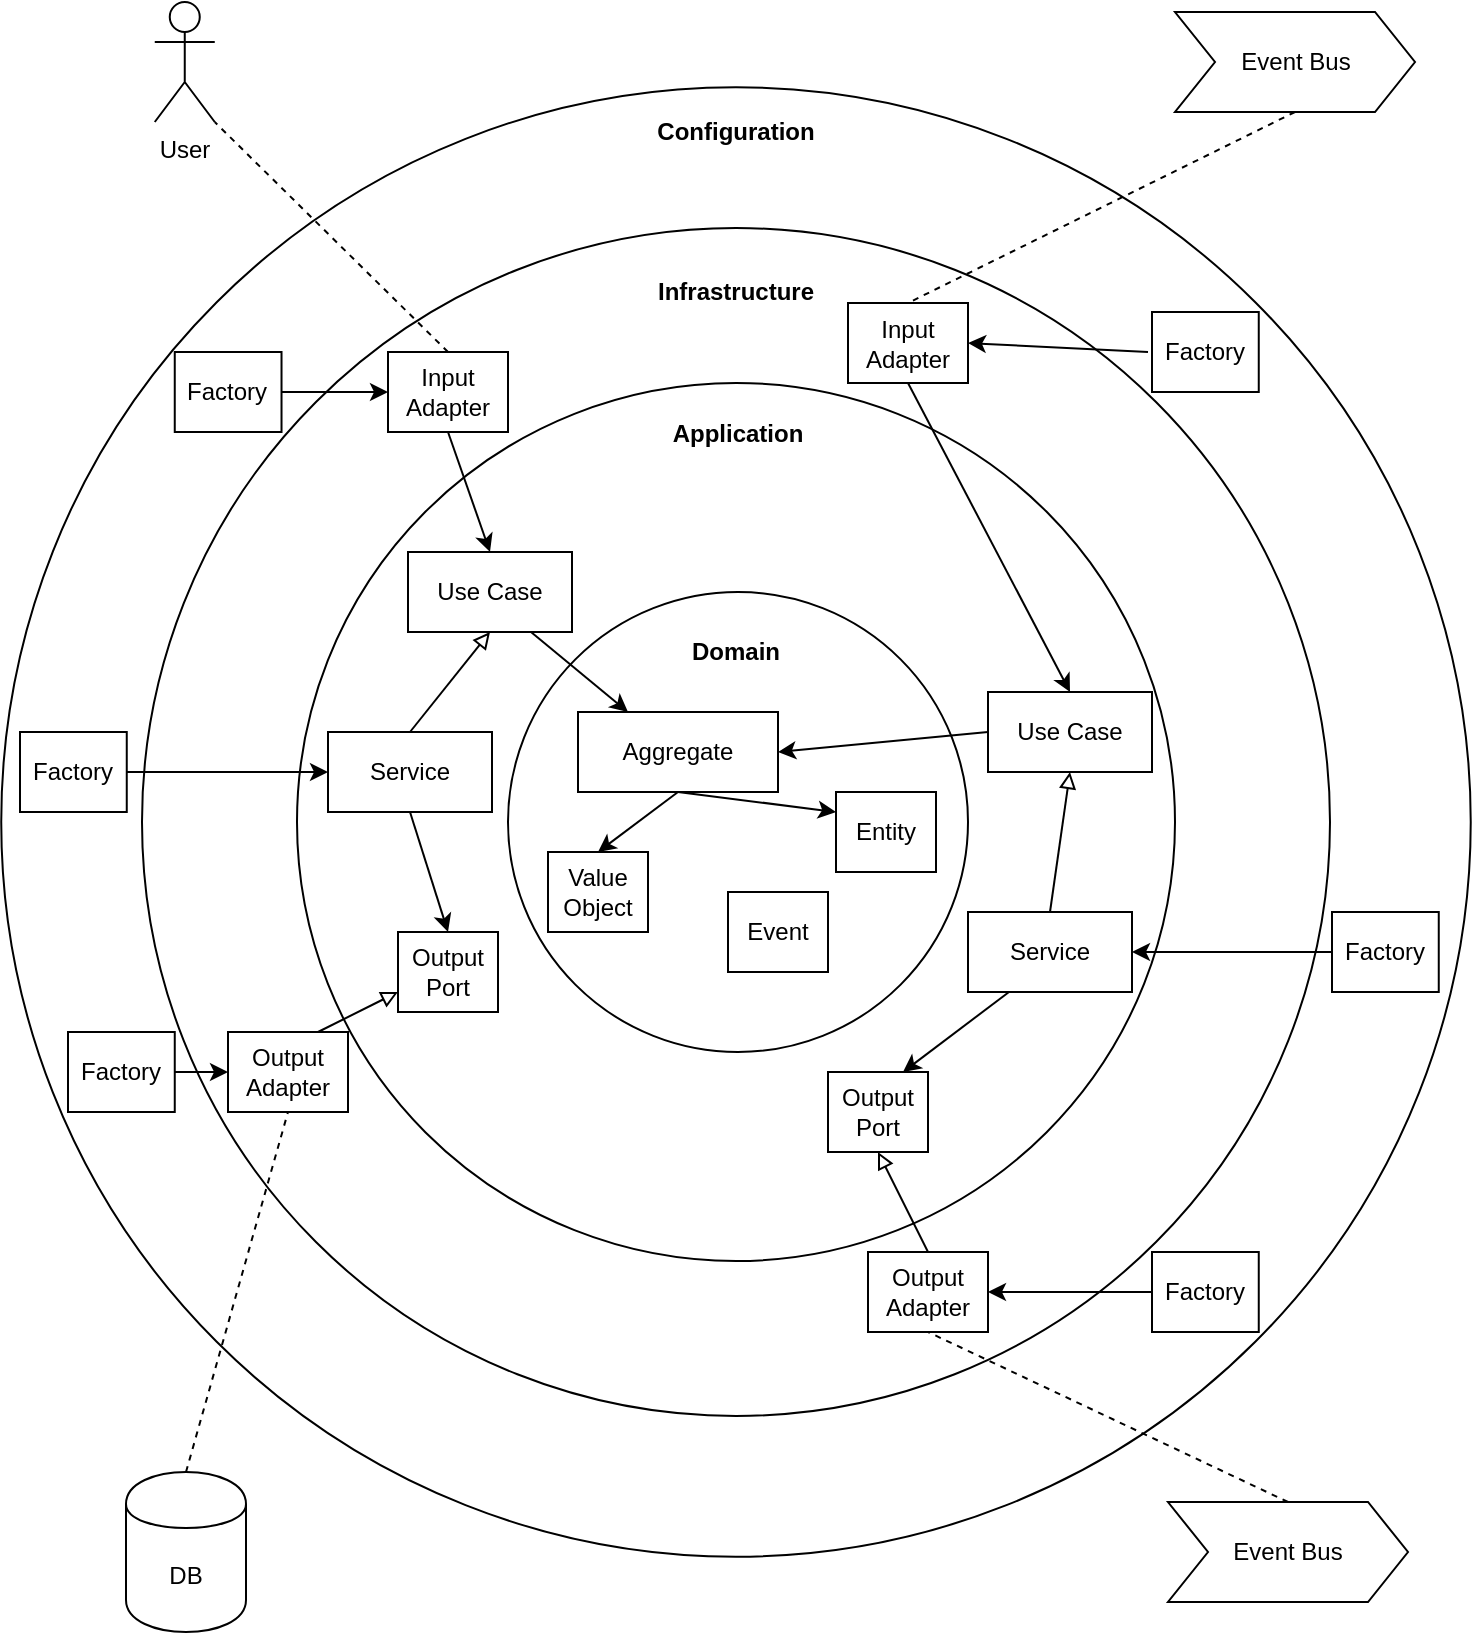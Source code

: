 <mxfile version="22.1.0" type="device">
  <diagram id="GKBVt0j3ZdG8Spquz9p2" name="Page-1">
    <mxGraphModel dx="3781" dy="1128" grid="1" gridSize="10" guides="1" tooltips="1" connect="1" arrows="1" fold="1" page="1" pageScale="1" pageWidth="827" pageHeight="1169" math="0" shadow="0">
      <root>
        <mxCell id="0" />
        <mxCell id="1" parent="0" />
        <mxCell id="ryqydzahQzQQ_LTTmNsc-23" value="" style="ellipse;whiteSpace=wrap;html=1;aspect=fixed;" parent="1" vertex="1">
          <mxGeometry x="-3.38" y="77.62" width="734.75" height="734.75" as="geometry" />
        </mxCell>
        <mxCell id="ryqydzahQzQQ_LTTmNsc-22" value="" style="ellipse;whiteSpace=wrap;html=1;aspect=fixed;" parent="1" vertex="1">
          <mxGeometry x="67" y="148" width="594" height="594" as="geometry" />
        </mxCell>
        <mxCell id="ryqydzahQzQQ_LTTmNsc-9" value="" style="ellipse;whiteSpace=wrap;html=1;aspect=fixed;" parent="1" vertex="1">
          <mxGeometry x="144.5" y="225.5" width="439" height="439" as="geometry" />
        </mxCell>
        <mxCell id="ryqydzahQzQQ_LTTmNsc-1" value="" style="ellipse;whiteSpace=wrap;html=1;aspect=fixed;" parent="1" vertex="1">
          <mxGeometry x="250" y="330" width="230" height="230" as="geometry" />
        </mxCell>
        <mxCell id="ryqydzahQzQQ_LTTmNsc-2" value="Aggregate" style="rounded=0;whiteSpace=wrap;html=1;" parent="1" vertex="1">
          <mxGeometry x="285" y="390" width="100" height="40" as="geometry" />
        </mxCell>
        <mxCell id="ryqydzahQzQQ_LTTmNsc-5" value="Entity" style="rounded=0;whiteSpace=wrap;html=1;" parent="1" vertex="1">
          <mxGeometry x="414" y="430" width="50" height="40" as="geometry" />
        </mxCell>
        <mxCell id="ryqydzahQzQQ_LTTmNsc-6" value="Value &lt;br&gt;Object" style="rounded=0;whiteSpace=wrap;html=1;" parent="1" vertex="1">
          <mxGeometry x="270" y="460" width="50" height="40" as="geometry" />
        </mxCell>
        <mxCell id="ryqydzahQzQQ_LTTmNsc-7" value="" style="endArrow=classic;html=1;exitX=0.5;exitY=1;exitDx=0;exitDy=0;entryX=0.5;entryY=0;entryDx=0;entryDy=0;" parent="1" source="ryqydzahQzQQ_LTTmNsc-2" target="ryqydzahQzQQ_LTTmNsc-6" edge="1">
          <mxGeometry width="50" height="50" relative="1" as="geometry">
            <mxPoint x="390" y="420" as="sourcePoint" />
            <mxPoint x="440" y="370" as="targetPoint" />
          </mxGeometry>
        </mxCell>
        <mxCell id="ryqydzahQzQQ_LTTmNsc-8" value="" style="endArrow=classic;html=1;exitX=0.5;exitY=1;exitDx=0;exitDy=0;entryX=0;entryY=0.25;entryDx=0;entryDy=0;" parent="1" source="ryqydzahQzQQ_LTTmNsc-2" target="ryqydzahQzQQ_LTTmNsc-5" edge="1">
          <mxGeometry width="50" height="50" relative="1" as="geometry">
            <mxPoint x="390" y="420" as="sourcePoint" />
            <mxPoint x="440" y="370" as="targetPoint" />
          </mxGeometry>
        </mxCell>
        <mxCell id="ryqydzahQzQQ_LTTmNsc-10" value="&lt;b&gt;Domain&lt;/b&gt;" style="text;html=1;strokeColor=none;fillColor=none;align=center;verticalAlign=middle;whiteSpace=wrap;rounded=0;" parent="1" vertex="1">
          <mxGeometry x="344" y="350" width="40" height="20" as="geometry" />
        </mxCell>
        <mxCell id="ryqydzahQzQQ_LTTmNsc-11" value="&lt;b&gt;Application&lt;/b&gt;" style="text;html=1;strokeColor=none;fillColor=none;align=center;verticalAlign=middle;whiteSpace=wrap;rounded=0;" parent="1" vertex="1">
          <mxGeometry x="345" y="240.5" width="40" height="20" as="geometry" />
        </mxCell>
        <mxCell id="ryqydzahQzQQ_LTTmNsc-12" value="&lt;b&gt;Infrastructure&lt;br&gt;&lt;/b&gt;" style="text;html=1;strokeColor=none;fillColor=none;align=center;verticalAlign=middle;whiteSpace=wrap;rounded=0;" parent="1" vertex="1">
          <mxGeometry x="344" y="170" width="40" height="20" as="geometry" />
        </mxCell>
        <mxCell id="ryqydzahQzQQ_LTTmNsc-13" value="&lt;b&gt;Configuration&lt;/b&gt;" style="text;html=1;strokeColor=none;fillColor=none;align=center;verticalAlign=middle;whiteSpace=wrap;rounded=0;" parent="1" vertex="1">
          <mxGeometry x="344" y="90" width="40" height="20" as="geometry" />
        </mxCell>
        <mxCell id="ryqydzahQzQQ_LTTmNsc-14" value="Use Case" style="rounded=0;whiteSpace=wrap;html=1;" parent="1" vertex="1">
          <mxGeometry x="200" y="310" width="82" height="40" as="geometry" />
        </mxCell>
        <mxCell id="ryqydzahQzQQ_LTTmNsc-15" value="" style="endArrow=classic;html=1;exitX=0.75;exitY=1;exitDx=0;exitDy=0;entryX=0.25;entryY=0;entryDx=0;entryDy=0;" parent="1" source="ryqydzahQzQQ_LTTmNsc-14" target="ryqydzahQzQQ_LTTmNsc-2" edge="1">
          <mxGeometry width="50" height="50" relative="1" as="geometry">
            <mxPoint x="390" y="420" as="sourcePoint" />
            <mxPoint x="440" y="370" as="targetPoint" />
          </mxGeometry>
        </mxCell>
        <mxCell id="ryqydzahQzQQ_LTTmNsc-16" value="Use Case" style="rounded=0;whiteSpace=wrap;html=1;" parent="1" vertex="1">
          <mxGeometry x="490" y="380" width="82" height="40" as="geometry" />
        </mxCell>
        <mxCell id="ryqydzahQzQQ_LTTmNsc-17" value="" style="endArrow=classic;html=1;exitX=0;exitY=0.5;exitDx=0;exitDy=0;entryX=1;entryY=0.5;entryDx=0;entryDy=0;" parent="1" source="ryqydzahQzQQ_LTTmNsc-16" target="ryqydzahQzQQ_LTTmNsc-2" edge="1">
          <mxGeometry width="50" height="50" relative="1" as="geometry">
            <mxPoint x="390" y="420" as="sourcePoint" />
            <mxPoint x="440" y="370" as="targetPoint" />
          </mxGeometry>
        </mxCell>
        <mxCell id="ryqydzahQzQQ_LTTmNsc-18" value="Service" style="rounded=0;whiteSpace=wrap;html=1;" parent="1" vertex="1">
          <mxGeometry x="160" y="400" width="82" height="40" as="geometry" />
        </mxCell>
        <mxCell id="ryqydzahQzQQ_LTTmNsc-19" value="" style="endArrow=block;html=1;exitX=0.5;exitY=0;exitDx=0;exitDy=0;entryX=0.5;entryY=1;entryDx=0;entryDy=0;endFill=0;" parent="1" source="ryqydzahQzQQ_LTTmNsc-18" target="ryqydzahQzQQ_LTTmNsc-14" edge="1">
          <mxGeometry width="50" height="50" relative="1" as="geometry">
            <mxPoint x="390" y="420" as="sourcePoint" />
            <mxPoint x="440" y="370" as="targetPoint" />
          </mxGeometry>
        </mxCell>
        <mxCell id="ryqydzahQzQQ_LTTmNsc-20" value="Service" style="rounded=0;whiteSpace=wrap;html=1;" parent="1" vertex="1">
          <mxGeometry x="480" y="490" width="82" height="40" as="geometry" />
        </mxCell>
        <mxCell id="ryqydzahQzQQ_LTTmNsc-21" value="" style="endArrow=block;html=1;exitX=0.5;exitY=0;exitDx=0;exitDy=0;entryX=0.5;entryY=1;entryDx=0;entryDy=0;endFill=0;" parent="1" source="ryqydzahQzQQ_LTTmNsc-20" target="ryqydzahQzQQ_LTTmNsc-16" edge="1">
          <mxGeometry width="50" height="50" relative="1" as="geometry">
            <mxPoint x="640" y="470" as="sourcePoint" />
            <mxPoint x="680" y="420" as="targetPoint" />
          </mxGeometry>
        </mxCell>
        <mxCell id="ryqydzahQzQQ_LTTmNsc-24" value="Factory" style="rounded=0;whiteSpace=wrap;html=1;" parent="1" vertex="1">
          <mxGeometry x="6.0" y="400" width="53.38" height="40" as="geometry" />
        </mxCell>
        <mxCell id="ryqydzahQzQQ_LTTmNsc-25" value="Factory" style="rounded=0;whiteSpace=wrap;html=1;" parent="1" vertex="1">
          <mxGeometry x="662" y="490" width="53.38" height="40" as="geometry" />
        </mxCell>
        <mxCell id="ryqydzahQzQQ_LTTmNsc-26" value="" style="endArrow=classic;html=1;exitX=1;exitY=0.5;exitDx=0;exitDy=0;entryX=0;entryY=0.5;entryDx=0;entryDy=0;" parent="1" source="ryqydzahQzQQ_LTTmNsc-24" target="ryqydzahQzQQ_LTTmNsc-18" edge="1">
          <mxGeometry width="50" height="50" relative="1" as="geometry">
            <mxPoint x="230" y="450" as="sourcePoint" />
            <mxPoint x="280" y="400" as="targetPoint" />
          </mxGeometry>
        </mxCell>
        <mxCell id="ryqydzahQzQQ_LTTmNsc-28" value="" style="endArrow=classic;html=1;exitX=0;exitY=0.5;exitDx=0;exitDy=0;entryX=1;entryY=0.5;entryDx=0;entryDy=0;" parent="1" source="ryqydzahQzQQ_LTTmNsc-25" target="ryqydzahQzQQ_LTTmNsc-20" edge="1">
          <mxGeometry width="50" height="50" relative="1" as="geometry">
            <mxPoint x="750" y="490" as="sourcePoint" />
            <mxPoint x="800" y="440" as="targetPoint" />
          </mxGeometry>
        </mxCell>
        <mxCell id="ryqydzahQzQQ_LTTmNsc-29" value="Output&lt;br&gt;Adapter" style="rounded=0;whiteSpace=wrap;html=1;" parent="1" vertex="1">
          <mxGeometry x="110" y="550" width="60" height="40" as="geometry" />
        </mxCell>
        <mxCell id="ryqydzahQzQQ_LTTmNsc-30" value="Output&lt;br&gt;Adapter" style="rounded=0;whiteSpace=wrap;html=1;" parent="1" vertex="1">
          <mxGeometry x="430" y="660" width="60" height="40" as="geometry" />
        </mxCell>
        <mxCell id="ryqydzahQzQQ_LTTmNsc-37" value="Output&lt;br&gt;Port" style="rounded=0;whiteSpace=wrap;html=1;" parent="1" vertex="1">
          <mxGeometry x="410" y="570" width="50" height="40" as="geometry" />
        </mxCell>
        <mxCell id="ryqydzahQzQQ_LTTmNsc-38" value="Output&lt;br&gt;Port" style="rounded=0;whiteSpace=wrap;html=1;" parent="1" vertex="1">
          <mxGeometry x="195" y="500" width="50" height="40" as="geometry" />
        </mxCell>
        <mxCell id="ryqydzahQzQQ_LTTmNsc-39" value="" style="endArrow=classic;html=1;exitX=0.5;exitY=1;exitDx=0;exitDy=0;entryX=0.5;entryY=0;entryDx=0;entryDy=0;" parent="1" source="ryqydzahQzQQ_LTTmNsc-18" target="ryqydzahQzQQ_LTTmNsc-38" edge="1">
          <mxGeometry width="50" height="50" relative="1" as="geometry">
            <mxPoint x="230" y="530" as="sourcePoint" />
            <mxPoint x="280" y="480" as="targetPoint" />
          </mxGeometry>
        </mxCell>
        <mxCell id="ryqydzahQzQQ_LTTmNsc-40" value="" style="endArrow=classic;html=1;exitX=0.25;exitY=1;exitDx=0;exitDy=0;entryX=0.75;entryY=0;entryDx=0;entryDy=0;" parent="1" source="ryqydzahQzQQ_LTTmNsc-20" target="ryqydzahQzQQ_LTTmNsc-37" edge="1">
          <mxGeometry width="50" height="50" relative="1" as="geometry">
            <mxPoint x="715.38" y="660" as="sourcePoint" />
            <mxPoint x="778.38" y="680" as="targetPoint" />
          </mxGeometry>
        </mxCell>
        <mxCell id="ryqydzahQzQQ_LTTmNsc-41" value="" style="endArrow=block;html=1;exitX=0.75;exitY=0;exitDx=0;exitDy=0;entryX=0;entryY=0.75;entryDx=0;entryDy=0;endFill=0;" parent="1" source="ryqydzahQzQQ_LTTmNsc-29" target="ryqydzahQzQQ_LTTmNsc-38" edge="1">
          <mxGeometry width="50" height="50" relative="1" as="geometry">
            <mxPoint x="200" y="540" as="sourcePoint" />
            <mxPoint x="240" y="490" as="targetPoint" />
          </mxGeometry>
        </mxCell>
        <mxCell id="ryqydzahQzQQ_LTTmNsc-42" value="DB" style="shape=cylinder;whiteSpace=wrap;html=1;boundedLbl=1;backgroundOutline=1;" parent="1" vertex="1">
          <mxGeometry x="59" y="770" width="60" height="80" as="geometry" />
        </mxCell>
        <mxCell id="ryqydzahQzQQ_LTTmNsc-43" value="" style="endArrow=none;dashed=1;html=1;exitX=0.5;exitY=0;exitDx=0;exitDy=0;entryX=0.5;entryY=1;entryDx=0;entryDy=0;" parent="1" source="ryqydzahQzQQ_LTTmNsc-42" target="ryqydzahQzQQ_LTTmNsc-29" edge="1">
          <mxGeometry width="50" height="50" relative="1" as="geometry">
            <mxPoint x="230" y="710" as="sourcePoint" />
            <mxPoint x="280" y="660" as="targetPoint" />
          </mxGeometry>
        </mxCell>
        <mxCell id="ryqydzahQzQQ_LTTmNsc-44" value="Event Bus" style="shape=step;perimeter=stepPerimeter;whiteSpace=wrap;html=1;fixedSize=1;" parent="1" vertex="1">
          <mxGeometry x="580" y="785" width="120" height="50" as="geometry" />
        </mxCell>
        <mxCell id="ryqydzahQzQQ_LTTmNsc-46" value="" style="endArrow=none;dashed=1;html=1;entryX=0.5;entryY=1;entryDx=0;entryDy=0;exitX=0.5;exitY=0;exitDx=0;exitDy=0;" parent="1" source="ryqydzahQzQQ_LTTmNsc-44" target="ryqydzahQzQQ_LTTmNsc-30" edge="1">
          <mxGeometry width="50" height="50" relative="1" as="geometry">
            <mxPoint x="-230" y="650" as="sourcePoint" />
            <mxPoint x="-180" y="600" as="targetPoint" />
          </mxGeometry>
        </mxCell>
        <mxCell id="ryqydzahQzQQ_LTTmNsc-47" value="" style="endArrow=block;html=1;exitX=0.5;exitY=0;exitDx=0;exitDy=0;entryX=0.5;entryY=1;entryDx=0;entryDy=0;endFill=0;" parent="1" source="ryqydzahQzQQ_LTTmNsc-30" target="ryqydzahQzQQ_LTTmNsc-37" edge="1">
          <mxGeometry width="50" height="50" relative="1" as="geometry">
            <mxPoint x="165" y="560" as="sourcePoint" />
            <mxPoint x="274" y="480" as="targetPoint" />
          </mxGeometry>
        </mxCell>
        <mxCell id="ryqydzahQzQQ_LTTmNsc-48" value="Factory" style="rounded=0;whiteSpace=wrap;html=1;" parent="1" vertex="1">
          <mxGeometry x="572" y="660" width="53.38" height="40" as="geometry" />
        </mxCell>
        <mxCell id="ryqydzahQzQQ_LTTmNsc-49" value="" style="endArrow=classic;html=1;exitX=0;exitY=0.5;exitDx=0;exitDy=0;entryX=1;entryY=0.5;entryDx=0;entryDy=0;" parent="1" source="ryqydzahQzQQ_LTTmNsc-48" target="ryqydzahQzQQ_LTTmNsc-30" edge="1">
          <mxGeometry width="50" height="50" relative="1" as="geometry">
            <mxPoint x="420" y="580" as="sourcePoint" />
            <mxPoint x="470" y="530" as="targetPoint" />
          </mxGeometry>
        </mxCell>
        <mxCell id="ryqydzahQzQQ_LTTmNsc-50" value="Factory" style="rounded=0;whiteSpace=wrap;html=1;" parent="1" vertex="1">
          <mxGeometry x="30" y="550" width="53.38" height="40" as="geometry" />
        </mxCell>
        <mxCell id="ryqydzahQzQQ_LTTmNsc-51" value="" style="endArrow=classic;html=1;exitX=1;exitY=0.5;exitDx=0;exitDy=0;entryX=0;entryY=0.5;entryDx=0;entryDy=0;" parent="1" source="ryqydzahQzQQ_LTTmNsc-50" target="ryqydzahQzQQ_LTTmNsc-29" edge="1">
          <mxGeometry width="50" height="50" relative="1" as="geometry">
            <mxPoint x="69.38" y="430.0" as="sourcePoint" />
            <mxPoint x="170" y="430.0" as="targetPoint" />
          </mxGeometry>
        </mxCell>
        <mxCell id="ryqydzahQzQQ_LTTmNsc-53" value="Factory" style="rounded=0;whiteSpace=wrap;html=1;" parent="1" vertex="1">
          <mxGeometry x="572" y="190" width="53.38" height="40" as="geometry" />
        </mxCell>
        <mxCell id="ryqydzahQzQQ_LTTmNsc-54" value="Input&lt;br&gt;Adapter" style="rounded=0;whiteSpace=wrap;html=1;" parent="1" vertex="1">
          <mxGeometry x="420" y="185.5" width="60" height="40" as="geometry" />
        </mxCell>
        <mxCell id="ryqydzahQzQQ_LTTmNsc-55" value="" style="endArrow=classic;html=1;entryX=1;entryY=0.5;entryDx=0;entryDy=0;" parent="1" target="ryqydzahQzQQ_LTTmNsc-54" edge="1">
          <mxGeometry width="50" height="50" relative="1" as="geometry">
            <mxPoint x="570" y="210" as="sourcePoint" />
            <mxPoint x="680" y="230" as="targetPoint" />
          </mxGeometry>
        </mxCell>
        <mxCell id="ryqydzahQzQQ_LTTmNsc-56" value="" style="endArrow=classic;html=1;exitX=0.5;exitY=1;exitDx=0;exitDy=0;entryX=0.5;entryY=0;entryDx=0;entryDy=0;" parent="1" source="ryqydzahQzQQ_LTTmNsc-54" target="ryqydzahQzQQ_LTTmNsc-16" edge="1">
          <mxGeometry width="50" height="50" relative="1" as="geometry">
            <mxPoint x="682" y="530" as="sourcePoint" />
            <mxPoint x="582" y="530" as="targetPoint" />
          </mxGeometry>
        </mxCell>
        <mxCell id="ryqydzahQzQQ_LTTmNsc-57" value="Event Bus" style="shape=step;perimeter=stepPerimeter;whiteSpace=wrap;html=1;fixedSize=1;" parent="1" vertex="1">
          <mxGeometry x="583.5" y="40" width="120" height="50" as="geometry" />
        </mxCell>
        <mxCell id="ryqydzahQzQQ_LTTmNsc-59" value="Factory" style="rounded=0;whiteSpace=wrap;html=1;" parent="1" vertex="1">
          <mxGeometry x="83.38" y="210" width="53.38" height="40" as="geometry" />
        </mxCell>
        <mxCell id="ryqydzahQzQQ_LTTmNsc-60" value="Input&lt;br&gt;Adapter" style="rounded=0;whiteSpace=wrap;html=1;" parent="1" vertex="1">
          <mxGeometry x="190" y="210" width="60" height="40" as="geometry" />
        </mxCell>
        <mxCell id="ryqydzahQzQQ_LTTmNsc-61" value="" style="endArrow=classic;html=1;entryX=0;entryY=0.5;entryDx=0;entryDy=0;exitX=1;exitY=0.5;exitDx=0;exitDy=0;" parent="1" source="ryqydzahQzQQ_LTTmNsc-59" target="ryqydzahQzQQ_LTTmNsc-60" edge="1">
          <mxGeometry width="50" height="50" relative="1" as="geometry">
            <mxPoint x="580" y="220" as="sourcePoint" />
            <mxPoint x="490" y="215.5" as="targetPoint" />
          </mxGeometry>
        </mxCell>
        <mxCell id="ryqydzahQzQQ_LTTmNsc-62" value="" style="endArrow=classic;html=1;entryX=0.5;entryY=0;entryDx=0;entryDy=0;exitX=0.5;exitY=1;exitDx=0;exitDy=0;" parent="1" source="ryqydzahQzQQ_LTTmNsc-60" target="ryqydzahQzQQ_LTTmNsc-14" edge="1">
          <mxGeometry width="50" height="50" relative="1" as="geometry">
            <mxPoint x="590" y="230" as="sourcePoint" />
            <mxPoint x="500" y="225.5" as="targetPoint" />
          </mxGeometry>
        </mxCell>
        <mxCell id="ryqydzahQzQQ_LTTmNsc-63" value="User" style="shape=umlActor;verticalLabelPosition=bottom;labelBackgroundColor=#ffffff;verticalAlign=top;html=1;outlineConnect=0;" parent="1" vertex="1">
          <mxGeometry x="73.38" y="35" width="30" height="60" as="geometry" />
        </mxCell>
        <mxCell id="ryqydzahQzQQ_LTTmNsc-64" value="" style="endArrow=none;dashed=1;html=1;exitX=0.5;exitY=0;exitDx=0;exitDy=0;entryX=1;entryY=1;entryDx=0;entryDy=0;entryPerimeter=0;" parent="1" source="ryqydzahQzQQ_LTTmNsc-60" target="ryqydzahQzQQ_LTTmNsc-63" edge="1">
          <mxGeometry width="50" height="50" relative="1" as="geometry">
            <mxPoint x="250" y="280" as="sourcePoint" />
            <mxPoint x="300" y="230" as="targetPoint" />
          </mxGeometry>
        </mxCell>
        <mxCell id="ryqydzahQzQQ_LTTmNsc-66" value="" style="endArrow=none;dashed=1;html=1;exitX=0.5;exitY=1;exitDx=0;exitDy=0;entryX=0.5;entryY=0;entryDx=0;entryDy=0;" parent="1" source="ryqydzahQzQQ_LTTmNsc-57" target="ryqydzahQzQQ_LTTmNsc-54" edge="1">
          <mxGeometry width="50" height="50" relative="1" as="geometry">
            <mxPoint x="250" y="280" as="sourcePoint" />
            <mxPoint x="300" y="230" as="targetPoint" />
          </mxGeometry>
        </mxCell>
        <mxCell id="jdbkFV3onOVkR4fVx5bH-1" value="Event" style="rounded=0;whiteSpace=wrap;html=1;" vertex="1" parent="1">
          <mxGeometry x="360" y="480" width="50" height="40" as="geometry" />
        </mxCell>
      </root>
    </mxGraphModel>
  </diagram>
</mxfile>
